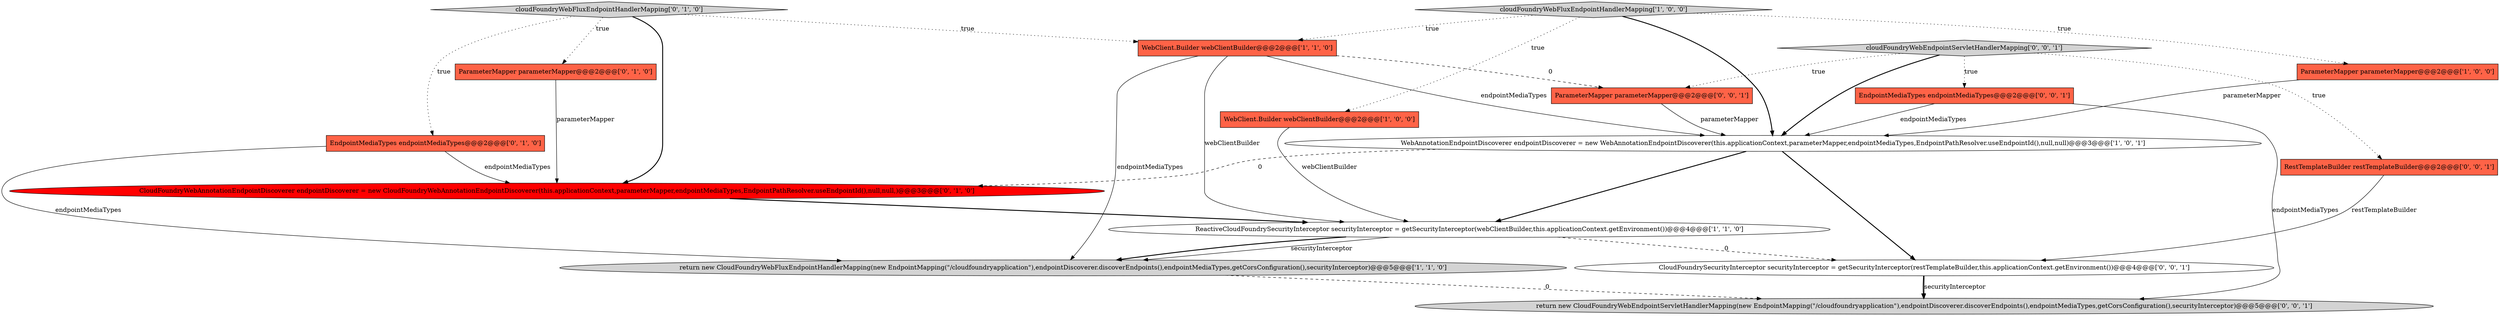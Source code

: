 digraph {
6 [style = filled, label = "cloudFoundryWebFluxEndpointHandlerMapping['1', '0', '0']", fillcolor = lightgray, shape = diamond image = "AAA0AAABBB1BBB"];
8 [style = filled, label = "ParameterMapper parameterMapper@@@2@@@['0', '1', '0']", fillcolor = tomato, shape = box image = "AAA0AAABBB2BBB"];
15 [style = filled, label = "CloudFoundrySecurityInterceptor securityInterceptor = getSecurityInterceptor(restTemplateBuilder,this.applicationContext.getEnvironment())@@@4@@@['0', '0', '1']", fillcolor = white, shape = ellipse image = "AAA0AAABBB3BBB"];
12 [style = filled, label = "EndpointMediaTypes endpointMediaTypes@@@2@@@['0', '0', '1']", fillcolor = tomato, shape = box image = "AAA0AAABBB3BBB"];
4 [style = filled, label = "WebAnnotationEndpointDiscoverer endpointDiscoverer = new WebAnnotationEndpointDiscoverer(this.applicationContext,parameterMapper,endpointMediaTypes,EndpointPathResolver.useEndpointId(),null,null)@@@3@@@['1', '0', '1']", fillcolor = white, shape = ellipse image = "AAA0AAABBB1BBB"];
5 [style = filled, label = "WebClient.Builder webClientBuilder@@@2@@@['1', '1', '0']", fillcolor = tomato, shape = box image = "AAA0AAABBB1BBB"];
9 [style = filled, label = "cloudFoundryWebFluxEndpointHandlerMapping['0', '1', '0']", fillcolor = lightgray, shape = diamond image = "AAA0AAABBB2BBB"];
10 [style = filled, label = "CloudFoundryWebAnnotationEndpointDiscoverer endpointDiscoverer = new CloudFoundryWebAnnotationEndpointDiscoverer(this.applicationContext,parameterMapper,endpointMediaTypes,EndpointPathResolver.useEndpointId(),null,null,)@@@3@@@['0', '1', '0']", fillcolor = red, shape = ellipse image = "AAA1AAABBB2BBB"];
3 [style = filled, label = "ParameterMapper parameterMapper@@@2@@@['1', '0', '0']", fillcolor = tomato, shape = box image = "AAA0AAABBB1BBB"];
13 [style = filled, label = "return new CloudFoundryWebEndpointServletHandlerMapping(new EndpointMapping(\"/cloudfoundryapplication\"),endpointDiscoverer.discoverEndpoints(),endpointMediaTypes,getCorsConfiguration(),securityInterceptor)@@@5@@@['0', '0', '1']", fillcolor = lightgray, shape = ellipse image = "AAA0AAABBB3BBB"];
11 [style = filled, label = "RestTemplateBuilder restTemplateBuilder@@@2@@@['0', '0', '1']", fillcolor = tomato, shape = box image = "AAA0AAABBB3BBB"];
14 [style = filled, label = "cloudFoundryWebEndpointServletHandlerMapping['0', '0', '1']", fillcolor = lightgray, shape = diamond image = "AAA0AAABBB3BBB"];
0 [style = filled, label = "ReactiveCloudFoundrySecurityInterceptor securityInterceptor = getSecurityInterceptor(webClientBuilder,this.applicationContext.getEnvironment())@@@4@@@['1', '1', '0']", fillcolor = white, shape = ellipse image = "AAA0AAABBB1BBB"];
7 [style = filled, label = "EndpointMediaTypes endpointMediaTypes@@@2@@@['0', '1', '0']", fillcolor = tomato, shape = box image = "AAA0AAABBB2BBB"];
16 [style = filled, label = "ParameterMapper parameterMapper@@@2@@@['0', '0', '1']", fillcolor = tomato, shape = box image = "AAA0AAABBB3BBB"];
2 [style = filled, label = "return new CloudFoundryWebFluxEndpointHandlerMapping(new EndpointMapping(\"/cloudfoundryapplication\"),endpointDiscoverer.discoverEndpoints(),endpointMediaTypes,getCorsConfiguration(),securityInterceptor)@@@5@@@['1', '1', '0']", fillcolor = lightgray, shape = ellipse image = "AAA0AAABBB1BBB"];
1 [style = filled, label = "WebClient.Builder webClientBuilder@@@2@@@['1', '0', '0']", fillcolor = tomato, shape = box image = "AAA0AAABBB1BBB"];
15->13 [style = bold, label=""];
15->13 [style = solid, label="securityInterceptor"];
14->12 [style = dotted, label="true"];
16->4 [style = solid, label="parameterMapper"];
11->15 [style = solid, label="restTemplateBuilder"];
3->4 [style = solid, label="parameterMapper"];
0->2 [style = solid, label="securityInterceptor"];
8->10 [style = solid, label="parameterMapper"];
0->2 [style = bold, label=""];
4->15 [style = bold, label=""];
7->2 [style = solid, label="endpointMediaTypes"];
6->1 [style = dotted, label="true"];
0->15 [style = dashed, label="0"];
12->4 [style = solid, label="endpointMediaTypes"];
9->10 [style = bold, label=""];
4->0 [style = bold, label=""];
9->8 [style = dotted, label="true"];
5->16 [style = dashed, label="0"];
14->16 [style = dotted, label="true"];
6->4 [style = bold, label=""];
7->10 [style = solid, label="endpointMediaTypes"];
5->2 [style = solid, label="endpointMediaTypes"];
5->4 [style = solid, label="endpointMediaTypes"];
12->13 [style = solid, label="endpointMediaTypes"];
2->13 [style = dashed, label="0"];
10->0 [style = bold, label=""];
1->0 [style = solid, label="webClientBuilder"];
14->11 [style = dotted, label="true"];
9->7 [style = dotted, label="true"];
6->3 [style = dotted, label="true"];
5->0 [style = solid, label="webClientBuilder"];
4->10 [style = dashed, label="0"];
6->5 [style = dotted, label="true"];
14->4 [style = bold, label=""];
9->5 [style = dotted, label="true"];
}
